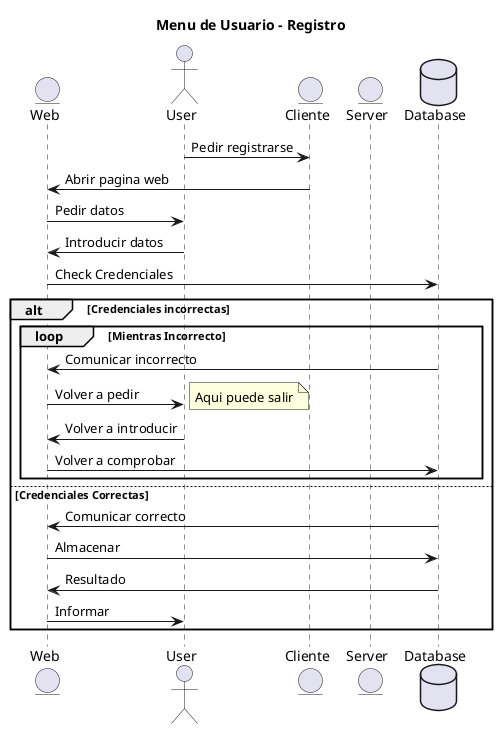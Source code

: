 @startuml
title Menu de Usuario - Registro
entity Web
actor User
entity Cliente
entity Server
database Database

User->Cliente: Pedir registrarse
Cliente->Web: Abrir pagina web

Web->User: Pedir datos
User->Web: Introducir datos

Web->Database: Check Credenciales

alt Credenciales incorrectas
    loop Mientras Incorrecto
        Database->Web: Comunicar incorrecto
        Web->User: Volver a pedir
        note right: Aqui puede salir

        User->Web: Volver a introducir
        Web->Database: Volver a comprobar
    end
else Credenciales Correctas
    Database->Web: Comunicar correcto
    Web->Database: Almacenar
    Database->Web: Resultado
    Web->User: Informar
end
@enduml